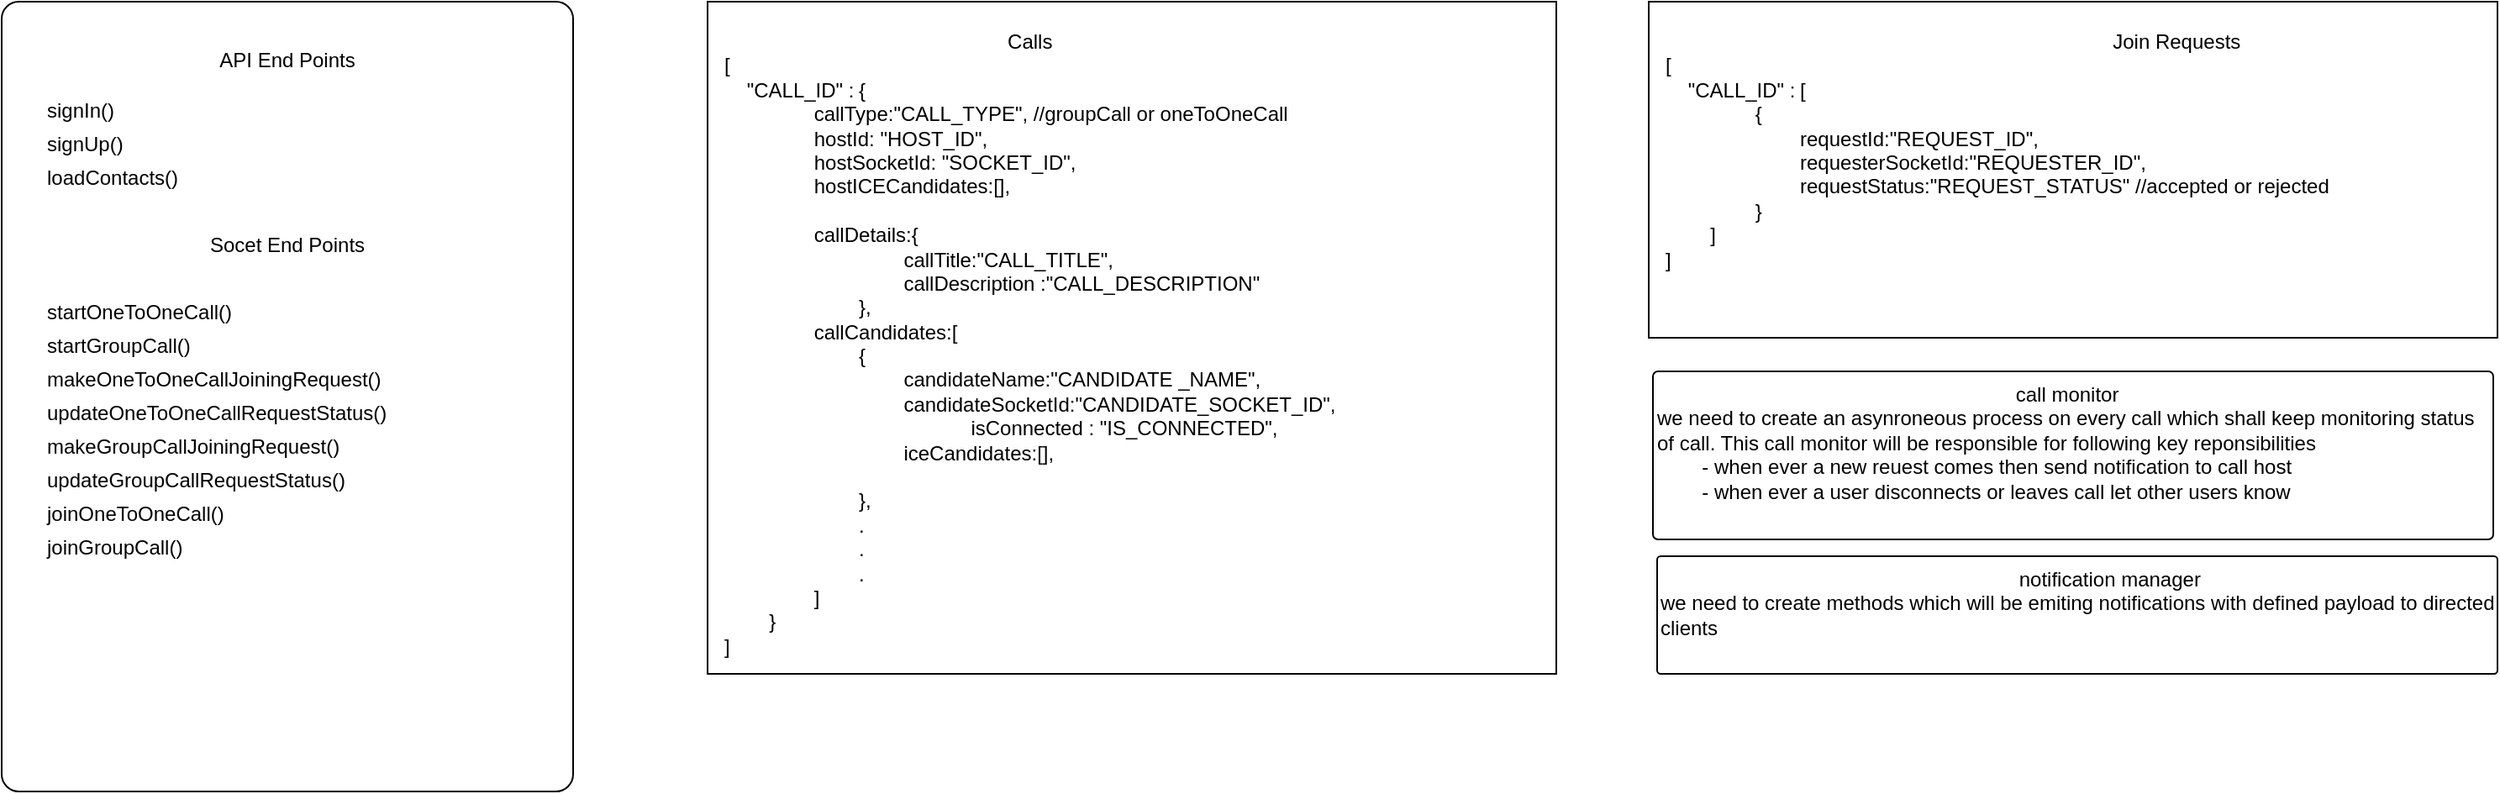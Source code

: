 <mxfile version="20.3.0" type="device"><diagram id="aFyITPngXpszyeIzY7dV" name="Page-1"><mxGraphModel dx="868" dy="553" grid="1" gridSize="10" guides="1" tooltips="1" connect="1" arrows="1" fold="1" page="1" pageScale="1" pageWidth="850" pageHeight="1100" math="0" shadow="0"><root><mxCell id="0"/><mxCell id="1" parent="0"/><mxCell id="fyL_8VCxJy6eNynak9lE-1" value="" style="rounded=1;whiteSpace=wrap;html=1;arcSize=3;" parent="1" vertex="1"><mxGeometry x="20" y="40" width="340" height="470" as="geometry"/></mxCell><mxCell id="fyL_8VCxJy6eNynak9lE-2" value="Socet End Points" style="text;html=1;strokeColor=none;fillColor=none;align=center;verticalAlign=middle;whiteSpace=wrap;rounded=0;" parent="1" vertex="1"><mxGeometry x="45" y="170" width="290" height="30" as="geometry"/></mxCell><mxCell id="fyL_8VCxJy6eNynak9lE-3" value="API End Points" style="text;html=1;strokeColor=none;fillColor=none;align=center;verticalAlign=middle;whiteSpace=wrap;rounded=0;" parent="1" vertex="1"><mxGeometry x="45" y="60" width="290" height="30" as="geometry"/></mxCell><mxCell id="fyL_8VCxJy6eNynak9lE-4" value="startOneToOneCall()" style="text;html=1;strokeColor=none;fillColor=none;align=left;verticalAlign=middle;whiteSpace=wrap;rounded=0;" parent="1" vertex="1"><mxGeometry x="45" y="210" width="125" height="30" as="geometry"/></mxCell><mxCell id="fyL_8VCxJy6eNynak9lE-5" value="startGroupCall()" style="text;html=1;strokeColor=none;fillColor=none;align=left;verticalAlign=middle;whiteSpace=wrap;rounded=0;" parent="1" vertex="1"><mxGeometry x="45" y="230" width="290" height="30" as="geometry"/></mxCell><mxCell id="fyL_8VCxJy6eNynak9lE-6" value="makeOneToOneCallJoiningRequest()" style="text;html=1;strokeColor=none;fillColor=none;align=left;verticalAlign=middle;whiteSpace=wrap;rounded=0;" parent="1" vertex="1"><mxGeometry x="45" y="250" width="290" height="30" as="geometry"/></mxCell><mxCell id="fyL_8VCxJy6eNynak9lE-8" value="makeGroupCallJoiningRequest()" style="text;html=1;strokeColor=none;fillColor=none;align=left;verticalAlign=middle;whiteSpace=wrap;rounded=0;" parent="1" vertex="1"><mxGeometry x="45" y="290" width="290" height="30" as="geometry"/></mxCell><mxCell id="fyL_8VCxJy6eNynak9lE-9" value="updateOneToOneCallRequestStatus()" style="text;html=1;strokeColor=none;fillColor=none;align=left;verticalAlign=middle;whiteSpace=wrap;rounded=0;" parent="1" vertex="1"><mxGeometry x="45" y="270" width="290" height="30" as="geometry"/></mxCell><mxCell id="fyL_8VCxJy6eNynak9lE-10" value="updateGroupCallRequestStatus()" style="text;html=1;strokeColor=none;fillColor=none;align=left;verticalAlign=middle;whiteSpace=wrap;rounded=0;" parent="1" vertex="1"><mxGeometry x="45" y="310" width="290" height="30" as="geometry"/></mxCell><mxCell id="fyL_8VCxJy6eNynak9lE-12" value="joinOneToOneCall()" style="text;html=1;strokeColor=none;fillColor=none;align=left;verticalAlign=middle;whiteSpace=wrap;rounded=0;" parent="1" vertex="1"><mxGeometry x="45" y="330" width="290" height="30" as="geometry"/></mxCell><mxCell id="fyL_8VCxJy6eNynak9lE-13" value="joinGroupCall()" style="text;html=1;strokeColor=none;fillColor=none;align=left;verticalAlign=middle;whiteSpace=wrap;rounded=0;" parent="1" vertex="1"><mxGeometry x="45" y="350" width="290" height="30" as="geometry"/></mxCell><mxCell id="fyL_8VCxJy6eNynak9lE-14" value="signIn()" style="text;html=1;strokeColor=none;fillColor=none;align=left;verticalAlign=middle;whiteSpace=wrap;rounded=0;" parent="1" vertex="1"><mxGeometry x="45" y="90" width="290" height="30" as="geometry"/></mxCell><mxCell id="fyL_8VCxJy6eNynak9lE-15" value="signUp()" style="text;html=1;strokeColor=none;fillColor=none;align=left;verticalAlign=middle;whiteSpace=wrap;rounded=0;" parent="1" vertex="1"><mxGeometry x="45" y="110" width="290" height="30" as="geometry"/></mxCell><mxCell id="fyL_8VCxJy6eNynak9lE-16" value="loadContacts()" style="text;html=1;strokeColor=none;fillColor=none;align=left;verticalAlign=middle;whiteSpace=wrap;rounded=0;" parent="1" vertex="1"><mxGeometry x="45" y="130" width="290" height="30" as="geometry"/></mxCell><mxCell id="fyL_8VCxJy6eNynak9lE-19" value="&lt;div style=&quot;text-align: center;&quot;&gt;Calls&lt;/div&gt;[&lt;br&gt;&amp;nbsp; &amp;nbsp; &quot;CALL_ID&quot; :&lt;span style=&quot;white-space: pre;&quot;&gt;&#9;&lt;/span&gt;{&lt;br&gt;&lt;span style=&quot;white-space: pre;&quot;&gt;&#9;&lt;/span&gt;&lt;span style=&quot;white-space: pre;&quot;&gt;&#9;&lt;/span&gt;callType:&quot;CALL_TYPE&quot;, //groupCall or oneToOneCall&lt;br&gt;&lt;span style=&quot;white-space: pre;&quot;&gt;&#9;&lt;/span&gt;&lt;span style=&quot;white-space: pre;&quot;&gt;&#9;&lt;/span&gt;hostId: &quot;HOST_ID&quot;,&lt;br&gt;&lt;span style=&quot;white-space: pre;&quot;&gt;&#9;&lt;/span&gt;&lt;span style=&quot;white-space: pre;&quot;&gt;&#9;&lt;/span&gt;hostSocketId: &quot;SOCKET_ID&quot;,&lt;br&gt;&lt;span style=&quot;white-space: pre;&quot;&gt;&#9;&lt;/span&gt;&lt;span style=&quot;white-space: pre;&quot;&gt;&#9;&lt;/span&gt;hostICECandidates:[],&lt;br&gt;&lt;span style=&quot;white-space: pre;&quot;&gt;&#9;&lt;/span&gt;&lt;span style=&quot;white-space: pre;&quot;&gt;&#9;&lt;/span&gt;&lt;br&gt;&lt;span style=&quot;white-space: pre;&quot;&gt;&#9;&lt;/span&gt;&lt;span style=&quot;white-space: pre;&quot;&gt;&#9;&lt;/span&gt;callDetails:{&lt;br&gt;&lt;span style=&quot;white-space: pre;&quot;&gt;&#9;&lt;/span&gt;&lt;span style=&quot;white-space: pre;&quot;&gt;&#9;&lt;/span&gt;&lt;span style=&quot;white-space: pre;&quot;&gt;&#9;&lt;/span&gt;&lt;span style=&quot;white-space: pre;&quot;&gt;&#9;&lt;/span&gt;callTitle:&quot;CALL_TITLE&quot;,&lt;br&gt;&lt;span style=&quot;white-space: pre;&quot;&gt;&#9;&lt;/span&gt;&lt;span style=&quot;white-space: pre;&quot;&gt;&#9;&lt;/span&gt;&lt;span style=&quot;white-space: pre;&quot;&gt;&#9;&lt;/span&gt;&lt;span style=&quot;white-space: pre;&quot;&gt;&#9;&lt;/span&gt;callDescription :&quot;CALL_DESCRIPTION&quot;&lt;br&gt;&lt;span style=&quot;white-space: pre;&quot;&gt;&#9;&lt;/span&gt;&lt;span style=&quot;white-space: pre;&quot;&gt;&#9;&lt;/span&gt;&lt;span style=&quot;white-space: pre;&quot;&gt;&#9;&lt;/span&gt;},&lt;br&gt;&lt;span style=&quot;white-space: pre;&quot;&gt;&#9;&lt;/span&gt;&lt;span style=&quot;white-space: pre;&quot;&gt;&#9;&lt;/span&gt;callCandidates:[&lt;br&gt;&lt;span style=&quot;white-space: pre;&quot;&gt;&#9;&lt;/span&gt;&lt;span style=&quot;white-space: pre;&quot;&gt;&#9;&lt;/span&gt;&lt;span style=&quot;white-space: pre;&quot;&gt;&#9;&lt;/span&gt;{&lt;br&gt;&lt;span style=&quot;white-space: pre;&quot;&gt;&#9;&lt;/span&gt;&lt;span style=&quot;white-space: pre;&quot;&gt;&#9;&lt;/span&gt;&lt;span style=&quot;white-space: pre;&quot;&gt;&#9;&lt;/span&gt;&lt;span style=&quot;white-space: pre;&quot;&gt;&#9;&lt;/span&gt;candidateName:&quot;CANDIDATE _NAME&quot;,&lt;br&gt;&lt;span style=&quot;white-space: pre;&quot;&gt;&#9;&lt;/span&gt;&lt;span style=&quot;white-space: pre;&quot;&gt;&#9;&lt;/span&gt;&lt;span style=&quot;white-space: pre;&quot;&gt;&#9;&lt;/span&gt;&lt;span style=&quot;white-space: pre;&quot;&gt;&#9;&lt;/span&gt;candidateSocketId:&quot;CANDIDATE_SOCKET_ID&quot;,&lt;br&gt;&lt;blockquote style=&quot;margin: 0 0 0 40px; border: none; padding: 0px;&quot;&gt;&lt;span style=&quot;white-space: pre;&quot;&gt;&#9;&lt;/span&gt;&lt;span style=&quot;white-space: pre;&quot;&gt;&#9;&lt;/span&gt;&lt;span style=&quot;white-space: pre;&quot;&gt;&#9;&lt;/span&gt;&lt;span style=&quot;white-space: pre;&quot;&gt;&#9;&lt;/span&gt;isConnected : &quot;IS_CONNECTED&quot;,&lt;/blockquote&gt;&lt;span style=&quot;white-space: pre;&quot;&gt;&#9;&lt;/span&gt;&lt;span style=&quot;white-space: pre;&quot;&gt;&#9;&lt;/span&gt;&lt;span style=&quot;white-space: pre;&quot;&gt;&#9;&lt;/span&gt;&lt;span style=&quot;white-space: pre;&quot;&gt;&#9;&lt;/span&gt;iceCandidates:[],&lt;br&gt;&lt;span style=&quot;white-space: pre;&quot;&gt;&#9;&lt;/span&gt;&lt;span style=&quot;white-space: pre;&quot;&gt;&#9;&lt;/span&gt;&lt;span style=&quot;white-space: pre;&quot;&gt;&#9;&lt;/span&gt;&lt;span style=&quot;white-space: pre;&quot;&gt;&#9;&lt;/span&gt;&lt;br&gt;&lt;span style=&quot;white-space: pre;&quot;&gt;&#9;&lt;/span&gt;&lt;span style=&quot;white-space: pre;&quot;&gt;&#9;&lt;/span&gt;&lt;span style=&quot;white-space: pre;&quot;&gt;&#9;&lt;/span&gt;},&lt;br&gt;&lt;span style=&quot;white-space: pre;&quot;&gt;&#9;&lt;/span&gt;&lt;span style=&quot;white-space: pre;&quot;&gt;&#9;&lt;/span&gt;&lt;span style=&quot;white-space: pre;&quot;&gt;&#9;&lt;/span&gt;.&lt;br&gt;&lt;span style=&quot;white-space: pre;&quot;&gt;&#9;&lt;/span&gt;&lt;span style=&quot;white-space: pre;&quot;&gt;&#9;&lt;/span&gt;&lt;span style=&quot;white-space: pre;&quot;&gt;&#9;&lt;/span&gt;.&lt;br&gt;&lt;span style=&quot;white-space: pre;&quot;&gt;&#9;&lt;/span&gt;&lt;span style=&quot;white-space: pre;&quot;&gt;&#9;&lt;/span&gt;&lt;span style=&quot;white-space: pre;&quot;&gt;&#9;&lt;/span&gt;.&lt;br&gt;&lt;span style=&quot;white-space: pre;&quot;&gt;&#9;&lt;/span&gt;&lt;span style=&quot;white-space: pre;&quot;&gt;&#9;&lt;/span&gt;]&lt;br&gt;&lt;span style=&quot;white-space: pre;&quot;&gt;&#9;&lt;/span&gt;}&lt;br&gt;]" style="rounded=1;whiteSpace=wrap;html=1;align=left;verticalAlign=top;arcSize=0;spacingTop=2;spacing=10;" parent="1" vertex="1"><mxGeometry x="440" y="40" width="505" height="400" as="geometry"/></mxCell><mxCell id="fyL_8VCxJy6eNynak9lE-21" value="&lt;div style=&quot;text-align: center;&quot;&gt;&lt;span style=&quot;white-space: pre;&quot;&gt;&#9;&lt;/span&gt;&lt;span style=&quot;white-space: pre;&quot;&gt;&#9;&lt;/span&gt;&lt;span style=&quot;white-space: pre;&quot;&gt;&#9;&lt;/span&gt;&lt;span style=&quot;white-space: pre;&quot;&gt;&#9;&lt;/span&gt;&lt;span style=&quot;white-space: pre;&quot;&gt;&#9;&lt;/span&gt;&lt;span style=&quot;white-space: pre;&quot;&gt;&#9;&lt;/span&gt;&lt;span style=&quot;white-space: pre;&quot;&gt;&#9;&lt;/span&gt;&lt;span style=&quot;white-space: pre;&quot;&gt;&#9;&lt;/span&gt;Join Requests&lt;/div&gt;[&lt;br&gt;&amp;nbsp; &amp;nbsp; &quot;CALL_ID&quot; :&lt;span style=&quot;white-space: pre;&quot;&gt;&#9;&lt;/span&gt;[&lt;br&gt;&lt;span style=&quot;white-space: pre;&quot;&gt;&#9;&lt;/span&gt;&lt;span style=&quot;white-space: pre;&quot;&gt;&#9;&lt;/span&gt;{&lt;br&gt;&lt;span style=&quot;white-space: pre;&quot;&gt;&#9;&lt;/span&gt;&lt;span style=&quot;white-space: pre;&quot;&gt;&#9;&lt;/span&gt;&lt;span style=&quot;white-space: pre;&quot;&gt;&#9;&lt;/span&gt;requestId:&quot;REQUEST_ID&quot;,&lt;br&gt;&lt;span style=&quot;white-space: pre;&quot;&gt;&#9;&lt;/span&gt;&lt;span style=&quot;white-space: pre;&quot;&gt;&#9;&lt;/span&gt;&lt;span style=&quot;white-space: pre;&quot;&gt;&#9;&lt;/span&gt;requesterSocketId:&quot;REQUESTER_ID&quot;,&lt;br&gt;&lt;span style=&quot;white-space: pre;&quot;&gt;&#9;&lt;/span&gt;&lt;span style=&quot;white-space: pre;&quot;&gt;&#9;&lt;/span&gt;&lt;span style=&quot;white-space: pre;&quot;&gt;&#9;&lt;/span&gt;requestStatus:&quot;REQUEST_STATUS&quot; //accepted or rejected&lt;br&gt;&lt;span style=&quot;white-space: pre;&quot;&gt;&#9;&lt;/span&gt;&lt;span style=&quot;white-space: pre;&quot;&gt;&#9;&lt;/span&gt;}&lt;br&gt;&lt;span style=&quot;white-space: pre;&quot;&gt;&#9;&lt;/span&gt;]&lt;br&gt;]" style="rounded=1;whiteSpace=wrap;html=1;align=left;verticalAlign=top;arcSize=0;spacingTop=2;spacing=10;" parent="1" vertex="1"><mxGeometry x="1000" y="40" width="505" height="200" as="geometry"/></mxCell><mxCell id="fyL_8VCxJy6eNynak9lE-22" value="&lt;span style=&quot;white-space: pre;&quot;&gt;&#9;&lt;/span&gt;&lt;span style=&quot;white-space: pre;&quot;&gt;&#9;&lt;/span&gt;&lt;span style=&quot;white-space: pre;&quot;&gt;&#9;&lt;/span&gt;&lt;span style=&quot;white-space: pre;&quot;&gt;&#9;&lt;/span&gt;&lt;span style=&quot;white-space: pre;&quot;&gt;&#9;&lt;/span&gt;&lt;span style=&quot;white-space: pre;&quot;&gt;&#9;&lt;/span&gt;&lt;span style=&quot;white-space: pre;&quot;&gt;&#9;&lt;/span&gt;&lt;span style=&quot;white-space: pre;&quot;&gt;&#9;&lt;/span&gt;call monitor&lt;br&gt;we need to create an asynroneous process on every call which shall keep monitoring status of call. This call monitor will be responsible for following key reponsibilities&lt;br&gt;&lt;span style=&quot;white-space: pre;&quot;&gt;&#9;&lt;/span&gt;- when ever a new reuest comes then send notification to call host&lt;br&gt;&lt;span style=&quot;white-space: pre;&quot;&gt;&#9;&lt;/span&gt;- when ever a user disconnects or leaves call let other users know" style="rounded=1;whiteSpace=wrap;html=1;arcSize=3;align=left;verticalAlign=top;" parent="1" vertex="1"><mxGeometry x="1002.5" y="260" width="500" height="100" as="geometry"/></mxCell><mxCell id="fyL_8VCxJy6eNynak9lE-23" value="&lt;span style=&quot;white-space: pre;&quot;&gt;&#9;&lt;/span&gt;&lt;span style=&quot;white-space: pre;&quot;&gt;&#9;&lt;/span&gt;&lt;span style=&quot;white-space: pre;&quot;&gt;&#9;&lt;/span&gt;&lt;span style=&quot;white-space: pre;&quot;&gt;&#9;&lt;/span&gt;&lt;span style=&quot;white-space: pre;&quot;&gt;&#9;&lt;/span&gt;&lt;span style=&quot;white-space: pre;&quot;&gt;&#9;&lt;/span&gt;&lt;span style=&quot;white-space: pre;&quot;&gt;&#9;&lt;/span&gt;&lt;span style=&quot;white-space: pre;&quot;&gt;&#9;&lt;/span&gt;notification manager&lt;br&gt;we need to create methods which will be emiting notifications with defined payload to directed clients" style="rounded=1;whiteSpace=wrap;html=1;arcSize=3;align=left;verticalAlign=top;" parent="1" vertex="1"><mxGeometry x="1005" y="370" width="500" height="70" as="geometry"/></mxCell></root></mxGraphModel></diagram></mxfile>